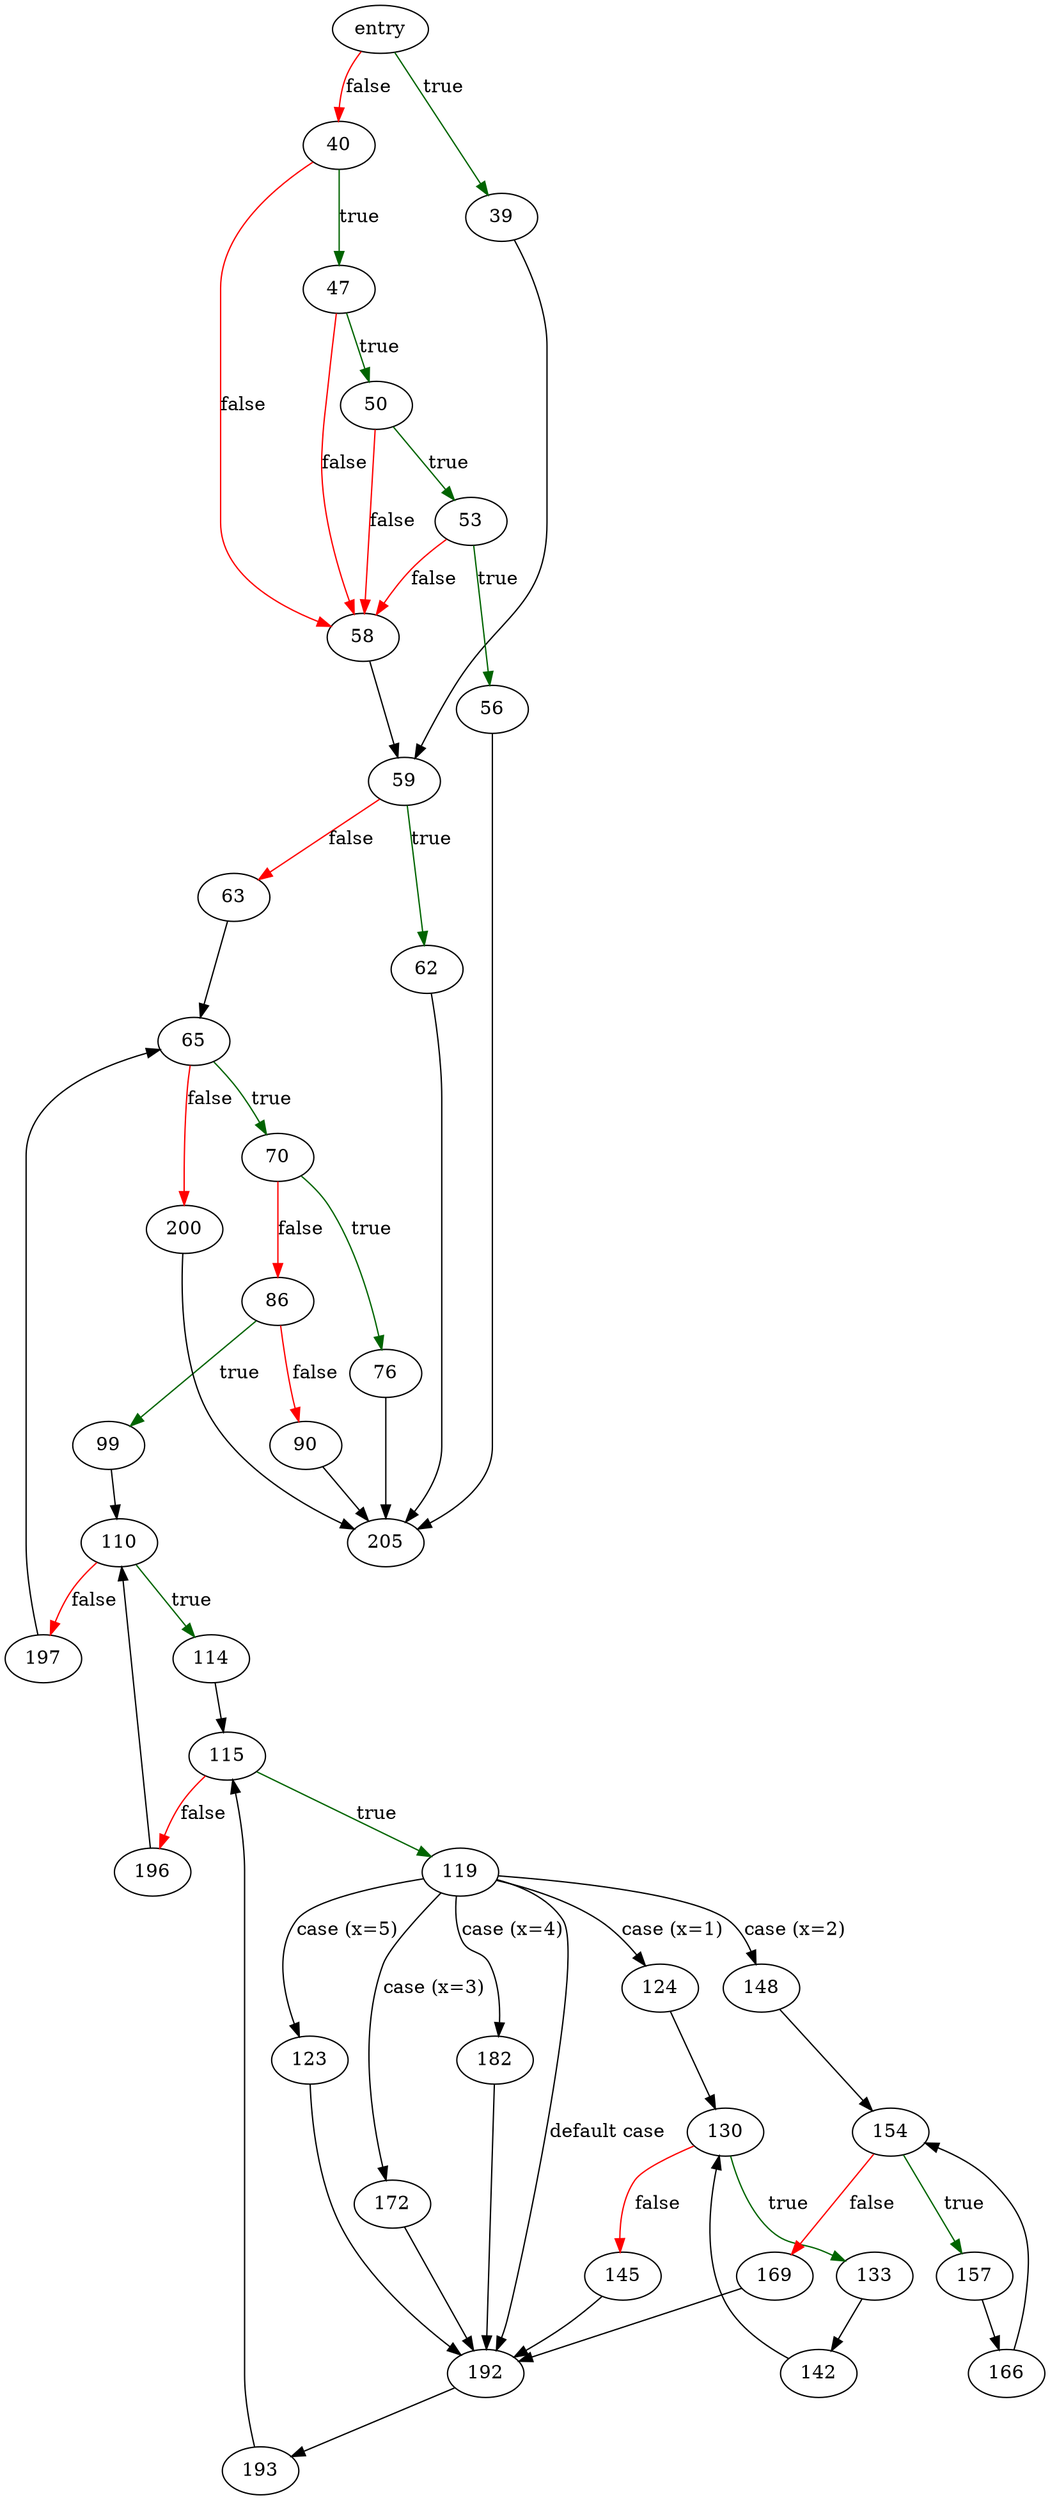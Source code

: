 digraph "sha3QueryFunc" {
	// Node definitions.
	3 [label=entry];
	39;
	40;
	47;
	50;
	53;
	56;
	58;
	59;
	62;
	63;
	65;
	70;
	76;
	86;
	90;
	99;
	110;
	114;
	115;
	119;
	123;
	124;
	130;
	133;
	142;
	145;
	148;
	154;
	157;
	166;
	169;
	172;
	182;
	192;
	193;
	196;
	197;
	200;
	205;

	// Edge definitions.
	3 -> 39 [
		color=darkgreen
		label=true
	];
	3 -> 40 [
		color=red
		label=false
	];
	39 -> 59;
	40 -> 47 [
		color=darkgreen
		label=true
	];
	40 -> 58 [
		color=red
		label=false
	];
	47 -> 50 [
		color=darkgreen
		label=true
	];
	47 -> 58 [
		color=red
		label=false
	];
	50 -> 53 [
		color=darkgreen
		label=true
	];
	50 -> 58 [
		color=red
		label=false
	];
	53 -> 56 [
		color=darkgreen
		label=true
	];
	53 -> 58 [
		color=red
		label=false
	];
	56 -> 205;
	58 -> 59;
	59 -> 62 [
		color=darkgreen
		label=true
	];
	59 -> 63 [
		color=red
		label=false
	];
	62 -> 205;
	63 -> 65;
	65 -> 70 [
		color=darkgreen
		label=true
	];
	65 -> 200 [
		color=red
		label=false
	];
	70 -> 76 [
		color=darkgreen
		label=true
	];
	70 -> 86 [
		color=red
		label=false
	];
	76 -> 205;
	86 -> 90 [
		color=red
		label=false
	];
	86 -> 99 [
		color=darkgreen
		label=true
	];
	90 -> 205;
	99 -> 110;
	110 -> 114 [
		color=darkgreen
		label=true
	];
	110 -> 197 [
		color=red
		label=false
	];
	114 -> 115;
	115 -> 119 [
		color=darkgreen
		label=true
	];
	115 -> 196 [
		color=red
		label=false
	];
	119 -> 123 [label="case (x=5)"];
	119 -> 124 [label="case (x=1)"];
	119 -> 148 [label="case (x=2)"];
	119 -> 172 [label="case (x=3)"];
	119 -> 182 [label="case (x=4)"];
	119 -> 192 [label="default case"];
	123 -> 192;
	124 -> 130;
	130 -> 133 [
		color=darkgreen
		label=true
	];
	130 -> 145 [
		color=red
		label=false
	];
	133 -> 142;
	142 -> 130;
	145 -> 192;
	148 -> 154;
	154 -> 157 [
		color=darkgreen
		label=true
	];
	154 -> 169 [
		color=red
		label=false
	];
	157 -> 166;
	166 -> 154;
	169 -> 192;
	172 -> 192;
	182 -> 192;
	192 -> 193;
	193 -> 115;
	196 -> 110;
	197 -> 65;
	200 -> 205;
}